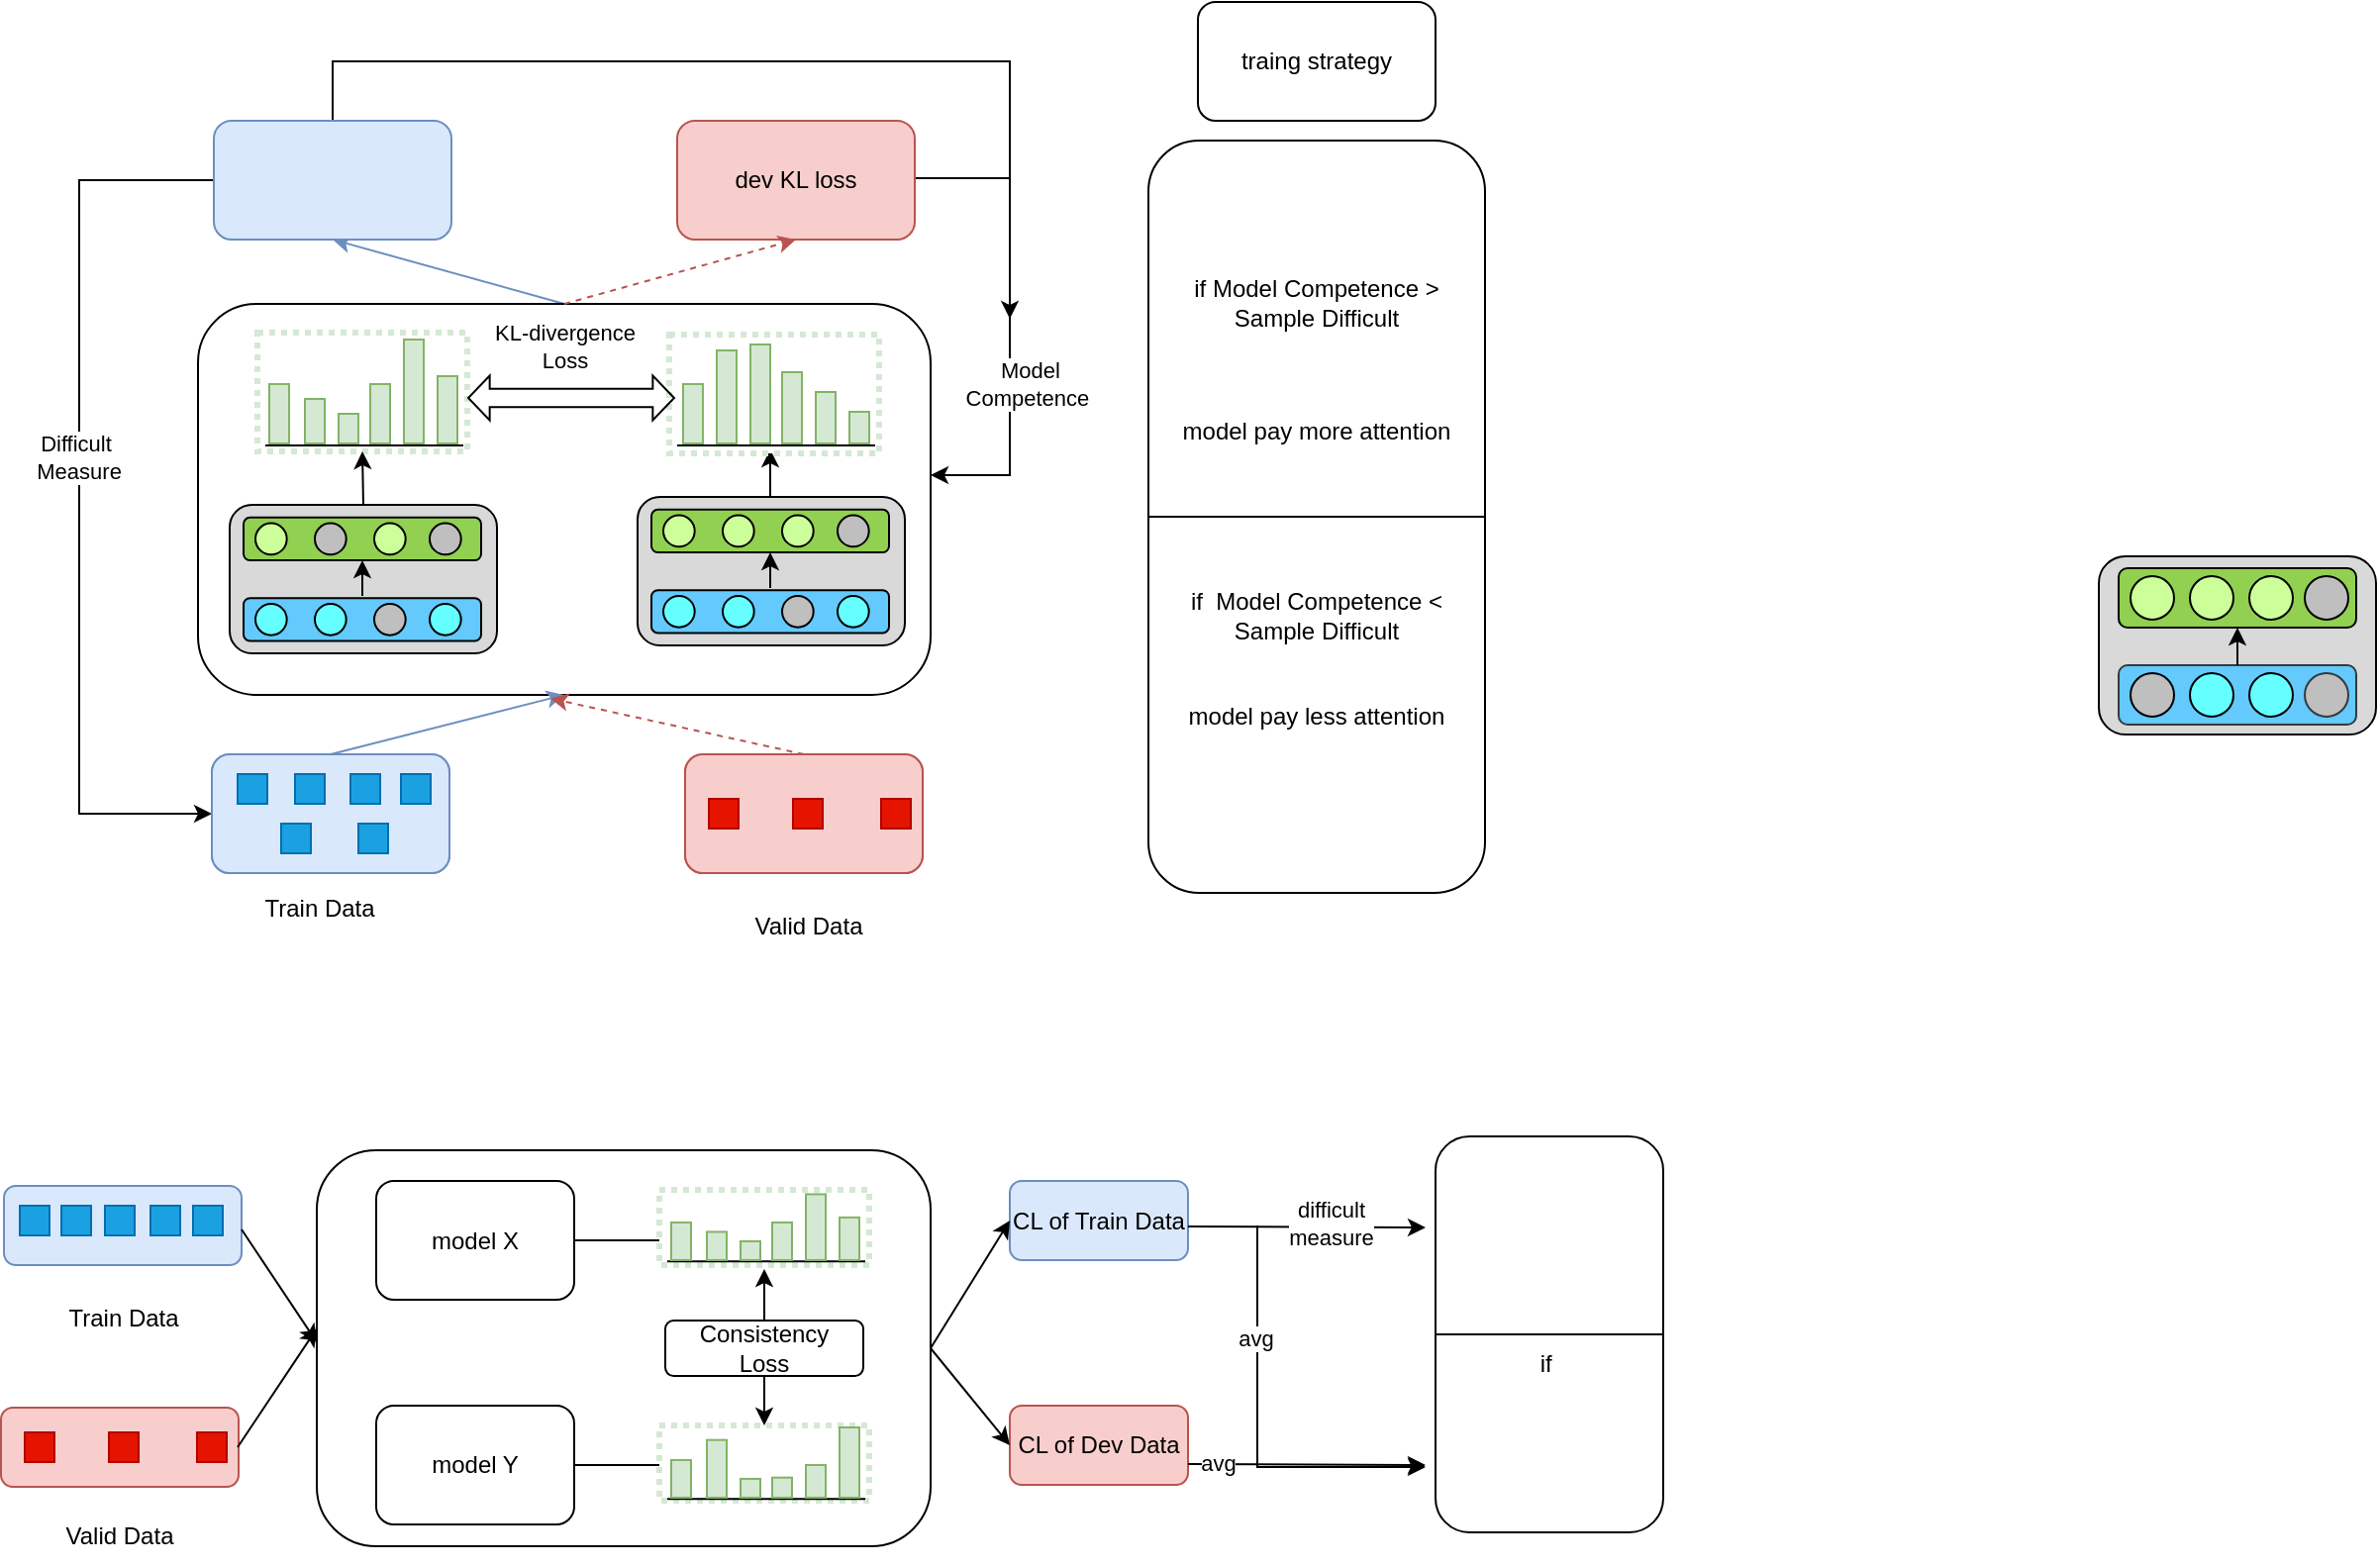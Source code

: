 <mxfile version="21.2.1" type="github">
  <diagram name="第 1 页" id="8L0c7GUbmjwBPtoNU49F">
    <mxGraphModel dx="1167" dy="669" grid="1" gridSize="10" guides="1" tooltips="1" connect="1" arrows="1" fold="1" page="1" pageScale="1" pageWidth="413" pageHeight="291" math="0" shadow="0">
      <root>
        <mxCell id="0" />
        <mxCell id="1" parent="0" />
        <mxCell id="fjzckVjsFBx4tYkLJNJ8-120" style="rounded=0;orthogonalLoop=1;jettySize=auto;html=1;exitX=0.5;exitY=0;exitDx=0;exitDy=0;entryX=0.5;entryY=1;entryDx=0;entryDy=0;fillColor=#dae8fc;strokeColor=#6c8ebf;" parent="1" source="fjzckVjsFBx4tYkLJNJ8-94" target="fjzckVjsFBx4tYkLJNJ8-28" edge="1">
          <mxGeometry relative="1" as="geometry" />
        </mxCell>
        <mxCell id="fjzckVjsFBx4tYkLJNJ8-94" value="" style="rounded=1;whiteSpace=wrap;html=1;fillColor=#ffffff;" parent="1" vertex="1">
          <mxGeometry x="180" y="252.5" width="370" height="197.5" as="geometry" />
        </mxCell>
        <mxCell id="fjzckVjsFBx4tYkLJNJ8-1" value="training dataset" style="rounded=1;whiteSpace=wrap;html=1;fillColor=#dae8fc;strokeColor=#6c8ebf;" parent="1" vertex="1">
          <mxGeometry x="187" y="480" width="120" height="60" as="geometry" />
        </mxCell>
        <mxCell id="fjzckVjsFBx4tYkLJNJ8-2" value="dev dataset" style="rounded=1;whiteSpace=wrap;html=1;fillColor=#f8cecc;strokeColor=#b85450;" parent="1" vertex="1">
          <mxGeometry x="426" y="480" width="120" height="60" as="geometry" />
        </mxCell>
        <mxCell id="fjzckVjsFBx4tYkLJNJ8-8" value="" style="endArrow=classic;html=1;rounded=0;exitX=0.5;exitY=0;exitDx=0;exitDy=0;entryX=0.5;entryY=1;entryDx=0;entryDy=0;fillColor=#dae8fc;strokeColor=#6c8ebf;" parent="1" source="fjzckVjsFBx4tYkLJNJ8-1" target="fjzckVjsFBx4tYkLJNJ8-94" edge="1">
          <mxGeometry width="50" height="50" relative="1" as="geometry">
            <mxPoint x="243" y="450" as="sourcePoint" />
            <mxPoint x="377" y="429" as="targetPoint" />
          </mxGeometry>
        </mxCell>
        <mxCell id="fjzckVjsFBx4tYkLJNJ8-9" value="" style="endArrow=classic;html=1;rounded=0;entryX=0.481;entryY=1.009;entryDx=0;entryDy=0;fillColor=#f8cecc;strokeColor=#b85450;exitX=0.5;exitY=0;exitDx=0;exitDy=0;entryPerimeter=0;dashed=1;" parent="1" source="fjzckVjsFBx4tYkLJNJ8-2" target="fjzckVjsFBx4tYkLJNJ8-94" edge="1">
          <mxGeometry width="50" height="50" relative="1" as="geometry">
            <mxPoint x="479" y="518" as="sourcePoint" />
            <mxPoint x="377" y="429" as="targetPoint" />
          </mxGeometry>
        </mxCell>
        <mxCell id="fjzckVjsFBx4tYkLJNJ8-118" style="edgeStyle=orthogonalEdgeStyle;rounded=0;orthogonalLoop=1;jettySize=auto;html=1;exitX=0.5;exitY=0;exitDx=0;exitDy=0;entryX=1;entryY=1;entryDx=0;entryDy=0;" parent="1" edge="1">
          <mxGeometry relative="1" as="geometry">
            <mxPoint x="469" y="373" as="sourcePoint" />
            <mxPoint x="469" y="326" as="targetPoint" />
          </mxGeometry>
        </mxCell>
        <mxCell id="fjzckVjsFBx4tYkLJNJ8-30" style="edgeStyle=orthogonalEdgeStyle;rounded=0;orthogonalLoop=1;jettySize=auto;html=1;exitX=0;exitY=0.5;exitDx=0;exitDy=0;entryX=0;entryY=0.5;entryDx=0;entryDy=0;" parent="1" source="fjzckVjsFBx4tYkLJNJ8-28" target="fjzckVjsFBx4tYkLJNJ8-1" edge="1">
          <mxGeometry relative="1" as="geometry">
            <mxPoint x="179" y="510" as="targetPoint" />
            <Array as="points">
              <mxPoint x="120" y="190" />
              <mxPoint x="120" y="510" />
            </Array>
          </mxGeometry>
        </mxCell>
        <mxCell id="fjzckVjsFBx4tYkLJNJ8-31" value="Difficult&lt;br&gt;&amp;nbsp;Measure" style="edgeLabel;html=1;align=center;verticalAlign=middle;resizable=0;points=[];" parent="fjzckVjsFBx4tYkLJNJ8-30" vertex="1" connectable="0">
          <mxGeometry x="-0.089" y="-2" relative="1" as="geometry">
            <mxPoint as="offset" />
          </mxGeometry>
        </mxCell>
        <mxCell id="fjzckVjsFBx4tYkLJNJ8-33" style="edgeStyle=orthogonalEdgeStyle;rounded=0;orthogonalLoop=1;jettySize=auto;html=1;exitX=0.5;exitY=0;exitDx=0;exitDy=0;" parent="1" source="fjzckVjsFBx4tYkLJNJ8-28" edge="1">
          <mxGeometry relative="1" as="geometry">
            <mxPoint x="590" y="260" as="targetPoint" />
            <Array as="points">
              <mxPoint x="248" y="130" />
              <mxPoint x="590" y="130" />
            </Array>
          </mxGeometry>
        </mxCell>
        <mxCell id="fjzckVjsFBx4tYkLJNJ8-28" value="&lt;span style=&quot;box-sizing: border-box; color: transparent; cursor: text; position: absolute; transform-origin: 0px 0px; text-align: start; background-color: rgb(255, 255, 255); left: 421.237px; top: 523.25px; font-size: 8.636px; font-family: sans-serif;&quot; dir=&quot;ltr&quot; role=&quot;presentation&quot;&gt;kli&lt;/span&gt;&lt;br style=&quot;box-sizing: border-box; color: transparent; cursor: text; position: absolute; transform-origin: 0px 0px; font-family: Lato, sans-serif; font-size: 16px; text-align: start; background-color: rgb(255, 255, 255);&quot; role=&quot;presentation&quot;&gt;&lt;span style=&quot;box-sizing: border-box; color: transparent; cursor: text; position: absolute; transform-origin: 0px 0px; text-align: start; background-color: rgb(255, 255, 255); left: 421.237px; top: 531.394px; font-size: 8.636px; font-family: sans-serif; transform: scaleX(1.42);&quot; dir=&quot;ltr&quot; role=&quot;presentation&quot;&gt;KL&lt;/span&gt;&lt;span style=&quot;box-sizing: border-box; color: transparent; cursor: text; position: absolute; transform-origin: 0px 0px; text-align: start; background-color: rgb(255, 255, 255); left: 436.899px; top: 531.394px; font-size: 8.636px; font-family: sans-serif;&quot; dir=&quot;ltr&quot; role=&quot;presentation&quot;&gt; &lt;/span&gt;" style="rounded=1;whiteSpace=wrap;html=1;fillColor=#dae8fc;strokeColor=#6c8ebf;" parent="1" vertex="1">
          <mxGeometry x="188" y="160" width="120" height="60" as="geometry" />
        </mxCell>
        <mxCell id="fjzckVjsFBx4tYkLJNJ8-32" style="edgeStyle=orthogonalEdgeStyle;rounded=0;orthogonalLoop=1;jettySize=auto;html=1;" parent="1" target="fjzckVjsFBx4tYkLJNJ8-94" edge="1">
          <mxGeometry relative="1" as="geometry">
            <mxPoint x="597" y="338" as="targetPoint" />
            <mxPoint x="540" y="189" as="sourcePoint" />
            <Array as="points">
              <mxPoint x="590" y="189" />
              <mxPoint x="590" y="339" />
            </Array>
          </mxGeometry>
        </mxCell>
        <mxCell id="fjzckVjsFBx4tYkLJNJ8-35" value="Model &lt;br&gt;Competence&amp;nbsp;" style="edgeLabel;html=1;align=center;verticalAlign=middle;resizable=0;points=[];" parent="fjzckVjsFBx4tYkLJNJ8-32" vertex="1" connectable="0">
          <mxGeometry x="0.709" relative="1" as="geometry">
            <mxPoint x="15" y="-46" as="offset" />
          </mxGeometry>
        </mxCell>
        <mxCell id="fjzckVjsFBx4tYkLJNJ8-29" value="dev KL loss" style="rounded=1;whiteSpace=wrap;html=1;fillColor=#f8cecc;strokeColor=#b85450;" parent="1" vertex="1">
          <mxGeometry x="422" y="160" width="120" height="60" as="geometry" />
        </mxCell>
        <mxCell id="fjzckVjsFBx4tYkLJNJ8-39" value="&lt;br&gt;if&amp;nbsp;Model Competence &amp;gt; &lt;br&gt;Sample Difficult&lt;br&gt;&lt;br&gt;&lt;br&gt;&lt;br&gt;model pay more attention&lt;br&gt;&lt;br&gt;&lt;br&gt;&lt;br&gt;&lt;br&gt;&lt;br&gt;if&amp;nbsp; Model Competence &amp;lt; Sample Difficult&lt;br&gt;&amp;nbsp;&lt;br&gt;&lt;br&gt;model pay less attention&lt;br style=&quot;border-color: var(--border-color);&quot;&gt;&lt;br&gt;&amp;nbsp;" style="rounded=1;whiteSpace=wrap;html=1;" parent="1" vertex="1">
          <mxGeometry x="660" y="170" width="170" height="380" as="geometry" />
        </mxCell>
        <mxCell id="fjzckVjsFBx4tYkLJNJ8-85" value="" style="group" parent="1" vertex="1" connectable="0">
          <mxGeometry x="418" y="267" width="106" height="60" as="geometry" />
        </mxCell>
        <mxCell id="fjzckVjsFBx4tYkLJNJ8-86" value="" style="rounded=0;whiteSpace=wrap;html=1;dashed=1;dashPattern=1 1;strokeColor=#d5e8d4;strokeWidth=3;" parent="fjzckVjsFBx4tYkLJNJ8-85" vertex="1">
          <mxGeometry y="1" width="106" height="60" as="geometry" />
        </mxCell>
        <mxCell id="fjzckVjsFBx4tYkLJNJ8-87" value="" style="endArrow=none;html=1;rounded=0;" parent="fjzckVjsFBx4tYkLJNJ8-85" edge="1">
          <mxGeometry width="50" height="50" relative="1" as="geometry">
            <mxPoint x="4" y="57" as="sourcePoint" />
            <mxPoint x="104" y="57" as="targetPoint" />
          </mxGeometry>
        </mxCell>
        <mxCell id="fjzckVjsFBx4tYkLJNJ8-88" value="" style="rounded=0;whiteSpace=wrap;html=1;fillColor=#d5e8d4;strokeColor=#82b366;" parent="fjzckVjsFBx4tYkLJNJ8-85" vertex="1">
          <mxGeometry x="7" y="26" width="10" height="30" as="geometry" />
        </mxCell>
        <mxCell id="fjzckVjsFBx4tYkLJNJ8-89" value="" style="rounded=0;whiteSpace=wrap;html=1;fillColor=#d5e8d4;strokeColor=#82b366;" parent="fjzckVjsFBx4tYkLJNJ8-85" vertex="1">
          <mxGeometry x="24" y="9" width="10" height="47" as="geometry" />
        </mxCell>
        <mxCell id="fjzckVjsFBx4tYkLJNJ8-90" value="" style="rounded=0;whiteSpace=wrap;html=1;fillColor=#d5e8d4;strokeColor=#82b366;" parent="fjzckVjsFBx4tYkLJNJ8-85" vertex="1">
          <mxGeometry x="41" y="6" width="10" height="50" as="geometry" />
        </mxCell>
        <mxCell id="fjzckVjsFBx4tYkLJNJ8-91" value="" style="rounded=0;whiteSpace=wrap;html=1;fillColor=#d5e8d4;strokeColor=#82b366;" parent="fjzckVjsFBx4tYkLJNJ8-85" vertex="1">
          <mxGeometry x="57" y="20" width="10" height="36" as="geometry" />
        </mxCell>
        <mxCell id="fjzckVjsFBx4tYkLJNJ8-92" value="" style="rounded=0;whiteSpace=wrap;html=1;fillColor=#d5e8d4;strokeColor=#82b366;" parent="fjzckVjsFBx4tYkLJNJ8-85" vertex="1">
          <mxGeometry x="74" y="30" width="10" height="26" as="geometry" />
        </mxCell>
        <mxCell id="fjzckVjsFBx4tYkLJNJ8-93" value="" style="rounded=0;whiteSpace=wrap;html=1;fillColor=#d5e8d4;strokeColor=#82b366;" parent="fjzckVjsFBx4tYkLJNJ8-85" vertex="1">
          <mxGeometry x="91" y="40" width="10" height="16" as="geometry" />
        </mxCell>
        <mxCell id="fjzckVjsFBx4tYkLJNJ8-96" value="" style="group" parent="1" vertex="1" connectable="0">
          <mxGeometry x="210" y="267" width="106" height="60" as="geometry" />
        </mxCell>
        <mxCell id="fjzckVjsFBx4tYkLJNJ8-97" value="" style="rounded=0;whiteSpace=wrap;html=1;dashed=1;dashPattern=1 1;strokeColor=#d5e8d4;strokeWidth=3;" parent="fjzckVjsFBx4tYkLJNJ8-96" vertex="1">
          <mxGeometry width="106" height="60" as="geometry" />
        </mxCell>
        <mxCell id="fjzckVjsFBx4tYkLJNJ8-98" value="" style="endArrow=none;html=1;rounded=0;" parent="fjzckVjsFBx4tYkLJNJ8-96" edge="1">
          <mxGeometry width="50" height="50" relative="1" as="geometry">
            <mxPoint x="4" y="57" as="sourcePoint" />
            <mxPoint x="104" y="57" as="targetPoint" />
          </mxGeometry>
        </mxCell>
        <mxCell id="fjzckVjsFBx4tYkLJNJ8-99" value="" style="rounded=0;whiteSpace=wrap;html=1;fillColor=#d5e8d4;strokeColor=#82b366;" parent="fjzckVjsFBx4tYkLJNJ8-96" vertex="1">
          <mxGeometry x="6" y="26" width="10" height="30" as="geometry" />
        </mxCell>
        <mxCell id="fjzckVjsFBx4tYkLJNJ8-100" value="" style="rounded=0;whiteSpace=wrap;html=1;fillColor=#d5e8d4;strokeColor=#82b366;" parent="fjzckVjsFBx4tYkLJNJ8-96" vertex="1">
          <mxGeometry x="24" y="33.5" width="10" height="22.5" as="geometry" />
        </mxCell>
        <mxCell id="fjzckVjsFBx4tYkLJNJ8-101" value="" style="rounded=0;whiteSpace=wrap;html=1;fillColor=#d5e8d4;strokeColor=#82b366;" parent="fjzckVjsFBx4tYkLJNJ8-96" vertex="1">
          <mxGeometry x="41" y="41" width="10" height="15" as="geometry" />
        </mxCell>
        <mxCell id="fjzckVjsFBx4tYkLJNJ8-102" value="" style="rounded=0;whiteSpace=wrap;html=1;fillColor=#d5e8d4;strokeColor=#82b366;" parent="fjzckVjsFBx4tYkLJNJ8-96" vertex="1">
          <mxGeometry x="57" y="26" width="10" height="30" as="geometry" />
        </mxCell>
        <mxCell id="fjzckVjsFBx4tYkLJNJ8-103" value="" style="rounded=0;whiteSpace=wrap;html=1;fillColor=#d5e8d4;strokeColor=#82b366;" parent="fjzckVjsFBx4tYkLJNJ8-96" vertex="1">
          <mxGeometry x="74" y="3.5" width="10" height="52.5" as="geometry" />
        </mxCell>
        <mxCell id="fjzckVjsFBx4tYkLJNJ8-104" value="" style="rounded=0;whiteSpace=wrap;html=1;fillColor=#d5e8d4;strokeColor=#82b366;" parent="fjzckVjsFBx4tYkLJNJ8-96" vertex="1">
          <mxGeometry x="91" y="22" width="10" height="34" as="geometry" />
        </mxCell>
        <mxCell id="fjzckVjsFBx4tYkLJNJ8-121" value="" style="endArrow=classic;html=1;rounded=0;entryX=0.5;entryY=1;entryDx=0;entryDy=0;exitX=0.5;exitY=0;exitDx=0;exitDy=0;fillColor=#f8cecc;strokeColor=#b85450;dashed=1;" parent="1" source="fjzckVjsFBx4tYkLJNJ8-94" target="fjzckVjsFBx4tYkLJNJ8-29" edge="1">
          <mxGeometry width="50" height="50" relative="1" as="geometry">
            <mxPoint x="347" y="260" as="sourcePoint" />
            <mxPoint x="397" y="210" as="targetPoint" />
          </mxGeometry>
        </mxCell>
        <mxCell id="dnsEd5fo8rIzmYsPzQtg-25" value="" style="group;fillColor=#ffffff;" parent="1" vertex="1" connectable="0">
          <mxGeometry x="1140" y="380" width="140" height="90" as="geometry" />
        </mxCell>
        <mxCell id="dnsEd5fo8rIzmYsPzQtg-26" value="" style="rounded=1;whiteSpace=wrap;html=1;fillColor=#d9d9d9;" parent="dnsEd5fo8rIzmYsPzQtg-25" vertex="1">
          <mxGeometry width="140" height="90" as="geometry" />
        </mxCell>
        <mxCell id="dnsEd5fo8rIzmYsPzQtg-27" value="" style="group" parent="dnsEd5fo8rIzmYsPzQtg-25" vertex="1" connectable="0">
          <mxGeometry x="10" y="6" width="120" height="30" as="geometry" />
        </mxCell>
        <mxCell id="dnsEd5fo8rIzmYsPzQtg-28" value="" style="rounded=1;whiteSpace=wrap;html=1;fillColor=#92d051;" parent="dnsEd5fo8rIzmYsPzQtg-27" vertex="1">
          <mxGeometry width="120" height="30" as="geometry" />
        </mxCell>
        <mxCell id="dnsEd5fo8rIzmYsPzQtg-29" value="" style="ellipse;whiteSpace=wrap;html=1;aspect=fixed;fillColor=#ccff99;" parent="dnsEd5fo8rIzmYsPzQtg-27" vertex="1">
          <mxGeometry x="6" y="4" width="22" height="22" as="geometry" />
        </mxCell>
        <mxCell id="dnsEd5fo8rIzmYsPzQtg-30" value="" style="ellipse;whiteSpace=wrap;html=1;aspect=fixed;fillColor=#ccff99;" parent="dnsEd5fo8rIzmYsPzQtg-27" vertex="1">
          <mxGeometry x="36" y="4" width="22" height="22" as="geometry" />
        </mxCell>
        <mxCell id="dnsEd5fo8rIzmYsPzQtg-31" value="" style="ellipse;whiteSpace=wrap;html=1;aspect=fixed;fillColor=#ccff99;" parent="dnsEd5fo8rIzmYsPzQtg-27" vertex="1">
          <mxGeometry x="66" y="4" width="22" height="22" as="geometry" />
        </mxCell>
        <mxCell id="dnsEd5fo8rIzmYsPzQtg-32" value="" style="ellipse;whiteSpace=wrap;html=1;aspect=fixed;fillColor=#bfbfbf;" parent="dnsEd5fo8rIzmYsPzQtg-27" vertex="1">
          <mxGeometry x="94" y="4" width="22" height="22" as="geometry" />
        </mxCell>
        <mxCell id="dnsEd5fo8rIzmYsPzQtg-33" value="" style="group" parent="dnsEd5fo8rIzmYsPzQtg-25" vertex="1" connectable="0">
          <mxGeometry x="10" y="55" width="120" height="30" as="geometry" />
        </mxCell>
        <mxCell id="dnsEd5fo8rIzmYsPzQtg-34" value="" style="rounded=1;whiteSpace=wrap;html=1;fillColor=#64c9fc;strokeColor=#36393d;" parent="dnsEd5fo8rIzmYsPzQtg-33" vertex="1">
          <mxGeometry width="120" height="30" as="geometry" />
        </mxCell>
        <mxCell id="dnsEd5fo8rIzmYsPzQtg-35" value="" style="ellipse;whiteSpace=wrap;html=1;aspect=fixed;fillColor=#bfbfbf;" parent="dnsEd5fo8rIzmYsPzQtg-33" vertex="1">
          <mxGeometry x="6" y="4" width="22" height="22" as="geometry" />
        </mxCell>
        <mxCell id="dnsEd5fo8rIzmYsPzQtg-36" value="" style="ellipse;whiteSpace=wrap;html=1;aspect=fixed;fillColor=#66ffff;" parent="dnsEd5fo8rIzmYsPzQtg-33" vertex="1">
          <mxGeometry x="36" y="4" width="22" height="22" as="geometry" />
        </mxCell>
        <mxCell id="dnsEd5fo8rIzmYsPzQtg-37" value="" style="ellipse;whiteSpace=wrap;html=1;aspect=fixed;fillColor=#66ffff;" parent="dnsEd5fo8rIzmYsPzQtg-33" vertex="1">
          <mxGeometry x="66" y="4" width="22" height="22" as="geometry" />
        </mxCell>
        <mxCell id="dnsEd5fo8rIzmYsPzQtg-38" value="" style="ellipse;whiteSpace=wrap;html=1;aspect=fixed;fillColor=#bfbfbf;strokeColor=#36393d;" parent="dnsEd5fo8rIzmYsPzQtg-33" vertex="1">
          <mxGeometry x="94" y="4" width="22" height="22" as="geometry" />
        </mxCell>
        <mxCell id="dnsEd5fo8rIzmYsPzQtg-39" value="" style="endArrow=classic;html=1;rounded=0;exitX=0.5;exitY=0;exitDx=0;exitDy=0;entryX=0.5;entryY=1;entryDx=0;entryDy=0;" parent="dnsEd5fo8rIzmYsPzQtg-25" source="dnsEd5fo8rIzmYsPzQtg-34" target="dnsEd5fo8rIzmYsPzQtg-28" edge="1">
          <mxGeometry width="50" height="50" relative="1" as="geometry">
            <mxPoint x="190" y="-40" as="sourcePoint" />
            <mxPoint x="240" y="-90" as="targetPoint" />
          </mxGeometry>
        </mxCell>
        <mxCell id="dnsEd5fo8rIzmYsPzQtg-82" value="" style="group" parent="1" vertex="1" connectable="0">
          <mxGeometry x="399" y="350" width="140" height="82" as="geometry" />
        </mxCell>
        <mxCell id="dnsEd5fo8rIzmYsPzQtg-44" value="" style="group;fillColor=#ffffff;container=0;" parent="dnsEd5fo8rIzmYsPzQtg-82" vertex="1" connectable="0">
          <mxGeometry y="1" width="140" height="81" as="geometry" />
        </mxCell>
        <mxCell id="dnsEd5fo8rIzmYsPzQtg-45" value="" style="rounded=1;whiteSpace=wrap;html=1;fillColor=#d9d9d9;" parent="dnsEd5fo8rIzmYsPzQtg-82" vertex="1">
          <mxGeometry x="3" width="135" height="75" as="geometry" />
        </mxCell>
        <mxCell id="dnsEd5fo8rIzmYsPzQtg-46" value="" style="group" parent="dnsEd5fo8rIzmYsPzQtg-82" vertex="1" connectable="0">
          <mxGeometry x="10" y="6.4" width="120" height="21.6" as="geometry" />
        </mxCell>
        <mxCell id="dnsEd5fo8rIzmYsPzQtg-47" value="" style="rounded=1;whiteSpace=wrap;html=1;fillColor=#92d051;" parent="dnsEd5fo8rIzmYsPzQtg-46" vertex="1">
          <mxGeometry width="120" height="21.6" as="geometry" />
        </mxCell>
        <mxCell id="dnsEd5fo8rIzmYsPzQtg-48" value="" style="ellipse;whiteSpace=wrap;html=1;aspect=fixed;fillColor=#ccff99;" parent="dnsEd5fo8rIzmYsPzQtg-46" vertex="1">
          <mxGeometry x="6" y="2.88" width="15.84" height="15.84" as="geometry" />
        </mxCell>
        <mxCell id="dnsEd5fo8rIzmYsPzQtg-49" value="" style="ellipse;whiteSpace=wrap;html=1;aspect=fixed;fillColor=#ccff99;" parent="dnsEd5fo8rIzmYsPzQtg-46" vertex="1">
          <mxGeometry x="36" y="2.88" width="15.84" height="15.84" as="geometry" />
        </mxCell>
        <mxCell id="dnsEd5fo8rIzmYsPzQtg-50" value="" style="ellipse;whiteSpace=wrap;html=1;aspect=fixed;fillColor=#ccff99;" parent="dnsEd5fo8rIzmYsPzQtg-46" vertex="1">
          <mxGeometry x="66" y="2.88" width="15.84" height="15.84" as="geometry" />
        </mxCell>
        <mxCell id="dnsEd5fo8rIzmYsPzQtg-51" value="" style="ellipse;whiteSpace=wrap;html=1;aspect=fixed;fillColor=#bfbfbf;" parent="dnsEd5fo8rIzmYsPzQtg-46" vertex="1">
          <mxGeometry x="94" y="2.88" width="15.84" height="15.84" as="geometry" />
        </mxCell>
        <mxCell id="dnsEd5fo8rIzmYsPzQtg-58" value="" style="endArrow=classic;html=1;rounded=0;entryX=0.5;entryY=1;entryDx=0;entryDy=0;" parent="dnsEd5fo8rIzmYsPzQtg-82" target="dnsEd5fo8rIzmYsPzQtg-47" edge="1">
          <mxGeometry width="50" height="50" relative="1" as="geometry">
            <mxPoint x="70" y="46" as="sourcePoint" />
            <mxPoint x="240" y="-80" as="targetPoint" />
          </mxGeometry>
        </mxCell>
        <mxCell id="dnsEd5fo8rIzmYsPzQtg-76" value="" style="group" parent="dnsEd5fo8rIzmYsPzQtg-82" vertex="1" connectable="0">
          <mxGeometry x="10" y="48" width="120" height="21.6" as="geometry" />
        </mxCell>
        <mxCell id="dnsEd5fo8rIzmYsPzQtg-77" value="" style="rounded=1;whiteSpace=wrap;html=1;fillColor=#64c9fc;" parent="dnsEd5fo8rIzmYsPzQtg-76" vertex="1">
          <mxGeometry y="-0.9" width="120" height="21.6" as="geometry" />
        </mxCell>
        <mxCell id="dnsEd5fo8rIzmYsPzQtg-78" value="" style="ellipse;whiteSpace=wrap;html=1;aspect=fixed;fillColor=#66ffff;" parent="dnsEd5fo8rIzmYsPzQtg-76" vertex="1">
          <mxGeometry x="6" y="1.98" width="15.84" height="15.84" as="geometry" />
        </mxCell>
        <mxCell id="dnsEd5fo8rIzmYsPzQtg-79" value="" style="ellipse;whiteSpace=wrap;html=1;aspect=fixed;fillColor=#66ffff;" parent="dnsEd5fo8rIzmYsPzQtg-76" vertex="1">
          <mxGeometry x="36" y="1.98" width="15.84" height="15.84" as="geometry" />
        </mxCell>
        <mxCell id="dnsEd5fo8rIzmYsPzQtg-80" value="" style="ellipse;whiteSpace=wrap;html=1;aspect=fixed;fillColor=#bfbfbf;" parent="dnsEd5fo8rIzmYsPzQtg-76" vertex="1">
          <mxGeometry x="66" y="1.98" width="15.84" height="15.84" as="geometry" />
        </mxCell>
        <mxCell id="dnsEd5fo8rIzmYsPzQtg-81" value="" style="ellipse;whiteSpace=wrap;html=1;aspect=fixed;fillColor=#66ffff;" parent="dnsEd5fo8rIzmYsPzQtg-76" vertex="1">
          <mxGeometry x="94" y="1.98" width="15.84" height="15.84" as="geometry" />
        </mxCell>
        <mxCell id="dnsEd5fo8rIzmYsPzQtg-85" value="" style="group" parent="1" vertex="1" connectable="0">
          <mxGeometry x="193" y="354" width="140" height="82" as="geometry" />
        </mxCell>
        <mxCell id="dnsEd5fo8rIzmYsPzQtg-86" value="" style="group;fillColor=#ffffff;container=0;" parent="dnsEd5fo8rIzmYsPzQtg-85" vertex="1" connectable="0">
          <mxGeometry y="1" width="140" height="81" as="geometry" />
        </mxCell>
        <mxCell id="dnsEd5fo8rIzmYsPzQtg-87" value="" style="rounded=1;whiteSpace=wrap;html=1;fillColor=#d9d9d9;" parent="dnsEd5fo8rIzmYsPzQtg-85" vertex="1">
          <mxGeometry x="3" width="135" height="75" as="geometry" />
        </mxCell>
        <mxCell id="dnsEd5fo8rIzmYsPzQtg-88" value="" style="group" parent="dnsEd5fo8rIzmYsPzQtg-85" vertex="1" connectable="0">
          <mxGeometry x="10" y="6.4" width="120" height="21.6" as="geometry" />
        </mxCell>
        <mxCell id="dnsEd5fo8rIzmYsPzQtg-89" value="" style="rounded=1;whiteSpace=wrap;html=1;fillColor=#92d051;" parent="dnsEd5fo8rIzmYsPzQtg-88" vertex="1">
          <mxGeometry width="120" height="21.6" as="geometry" />
        </mxCell>
        <mxCell id="dnsEd5fo8rIzmYsPzQtg-90" value="" style="ellipse;whiteSpace=wrap;html=1;aspect=fixed;fillColor=#ccff99;" parent="dnsEd5fo8rIzmYsPzQtg-88" vertex="1">
          <mxGeometry x="6" y="2.88" width="15.84" height="15.84" as="geometry" />
        </mxCell>
        <mxCell id="dnsEd5fo8rIzmYsPzQtg-91" value="" style="ellipse;whiteSpace=wrap;html=1;aspect=fixed;fillColor=#bfbfbf;" parent="dnsEd5fo8rIzmYsPzQtg-88" vertex="1">
          <mxGeometry x="36" y="2.88" width="15.84" height="15.84" as="geometry" />
        </mxCell>
        <mxCell id="dnsEd5fo8rIzmYsPzQtg-92" value="" style="ellipse;whiteSpace=wrap;html=1;aspect=fixed;fillColor=#ccff99;" parent="dnsEd5fo8rIzmYsPzQtg-88" vertex="1">
          <mxGeometry x="66" y="2.88" width="15.84" height="15.84" as="geometry" />
        </mxCell>
        <mxCell id="dnsEd5fo8rIzmYsPzQtg-93" value="" style="ellipse;whiteSpace=wrap;html=1;aspect=fixed;fillColor=#bfbfbf;" parent="dnsEd5fo8rIzmYsPzQtg-88" vertex="1">
          <mxGeometry x="94" y="2.88" width="15.84" height="15.84" as="geometry" />
        </mxCell>
        <mxCell id="dnsEd5fo8rIzmYsPzQtg-94" value="" style="endArrow=classic;html=1;rounded=0;entryX=0.5;entryY=1;entryDx=0;entryDy=0;" parent="dnsEd5fo8rIzmYsPzQtg-85" target="dnsEd5fo8rIzmYsPzQtg-89" edge="1">
          <mxGeometry width="50" height="50" relative="1" as="geometry">
            <mxPoint x="70" y="46" as="sourcePoint" />
            <mxPoint x="240" y="-80" as="targetPoint" />
          </mxGeometry>
        </mxCell>
        <mxCell id="dnsEd5fo8rIzmYsPzQtg-95" value="" style="group" parent="dnsEd5fo8rIzmYsPzQtg-85" vertex="1" connectable="0">
          <mxGeometry x="10" y="48" width="120" height="21.6" as="geometry" />
        </mxCell>
        <mxCell id="dnsEd5fo8rIzmYsPzQtg-96" value="" style="rounded=1;whiteSpace=wrap;html=1;fillColor=#64c9fc;" parent="dnsEd5fo8rIzmYsPzQtg-95" vertex="1">
          <mxGeometry y="-0.9" width="120" height="21.6" as="geometry" />
        </mxCell>
        <mxCell id="dnsEd5fo8rIzmYsPzQtg-97" value="" style="ellipse;whiteSpace=wrap;html=1;aspect=fixed;fillColor=#66ffff;" parent="dnsEd5fo8rIzmYsPzQtg-95" vertex="1">
          <mxGeometry x="6" y="1.98" width="15.84" height="15.84" as="geometry" />
        </mxCell>
        <mxCell id="dnsEd5fo8rIzmYsPzQtg-98" value="" style="ellipse;whiteSpace=wrap;html=1;aspect=fixed;fillColor=#66ffff;" parent="dnsEd5fo8rIzmYsPzQtg-95" vertex="1">
          <mxGeometry x="36" y="1.98" width="15.84" height="15.84" as="geometry" />
        </mxCell>
        <mxCell id="dnsEd5fo8rIzmYsPzQtg-99" value="" style="ellipse;whiteSpace=wrap;html=1;aspect=fixed;fillColor=#bfbfbf;" parent="dnsEd5fo8rIzmYsPzQtg-95" vertex="1">
          <mxGeometry x="66" y="1.98" width="15.84" height="15.84" as="geometry" />
        </mxCell>
        <mxCell id="dnsEd5fo8rIzmYsPzQtg-100" value="" style="ellipse;whiteSpace=wrap;html=1;aspect=fixed;fillColor=#66ffff;" parent="dnsEd5fo8rIzmYsPzQtg-95" vertex="1">
          <mxGeometry x="94" y="1.98" width="15.84" height="15.84" as="geometry" />
        </mxCell>
        <mxCell id="dnsEd5fo8rIzmYsPzQtg-113" value="" style="shape=flexArrow;endArrow=classic;startArrow=classic;html=1;rounded=0;width=9.167;startSize=3.275;endSize=3.275;startWidth=12.361;endWidth=12.361;" parent="dnsEd5fo8rIzmYsPzQtg-85" edge="1">
          <mxGeometry width="100" height="100" relative="1" as="geometry">
            <mxPoint x="123" y="-54" as="sourcePoint" />
            <mxPoint x="228" y="-54" as="targetPoint" />
          </mxGeometry>
        </mxCell>
        <mxCell id="dnsEd5fo8rIzmYsPzQtg-117" value="KL-divergence&lt;br&gt;Loss" style="edgeLabel;html=1;align=center;verticalAlign=middle;resizable=0;points=[];" parent="dnsEd5fo8rIzmYsPzQtg-113" vertex="1" connectable="0">
          <mxGeometry x="-0.196" y="2" relative="1" as="geometry">
            <mxPoint x="7" y="-24" as="offset" />
          </mxGeometry>
        </mxCell>
        <mxCell id="dnsEd5fo8rIzmYsPzQtg-112" style="edgeStyle=orthogonalEdgeStyle;rounded=0;orthogonalLoop=1;jettySize=auto;html=1;exitX=0.5;exitY=0;exitDx=0;exitDy=0;entryX=0.5;entryY=1;entryDx=0;entryDy=0;" parent="1" source="dnsEd5fo8rIzmYsPzQtg-87" target="fjzckVjsFBx4tYkLJNJ8-97" edge="1">
          <mxGeometry relative="1" as="geometry" />
        </mxCell>
        <mxCell id="dnsEd5fo8rIzmYsPzQtg-119" value="" style="endArrow=none;html=1;rounded=0;exitX=0;exitY=0.5;exitDx=0;exitDy=0;entryX=1;entryY=0.5;entryDx=0;entryDy=0;" parent="1" source="fjzckVjsFBx4tYkLJNJ8-39" target="fjzckVjsFBx4tYkLJNJ8-39" edge="1">
          <mxGeometry width="50" height="50" relative="1" as="geometry">
            <mxPoint x="790" y="350" as="sourcePoint" />
            <mxPoint x="840" y="300" as="targetPoint" />
          </mxGeometry>
        </mxCell>
        <mxCell id="dnsEd5fo8rIzmYsPzQtg-120" value="traing strategy&lt;br&gt;" style="rounded=1;whiteSpace=wrap;html=1;" parent="1" vertex="1">
          <mxGeometry x="685" y="100" width="120" height="60" as="geometry" />
        </mxCell>
        <mxCell id="9AH6RF_yyxiIta5hFtMV-15" value="" style="group" parent="1" vertex="1" connectable="0">
          <mxGeometry x="187" y="480" width="120" height="60" as="geometry" />
        </mxCell>
        <mxCell id="9AH6RF_yyxiIta5hFtMV-1" value="" style="rounded=1;whiteSpace=wrap;html=1;fillColor=#dae8fc;strokeColor=#6c8ebf;" parent="9AH6RF_yyxiIta5hFtMV-15" vertex="1">
          <mxGeometry width="120" height="60" as="geometry" />
        </mxCell>
        <mxCell id="9AH6RF_yyxiIta5hFtMV-4" value="" style="whiteSpace=wrap;html=1;aspect=fixed;fillColor=#1ba1e2;fontColor=#ffffff;strokeColor=#006EAF;" parent="9AH6RF_yyxiIta5hFtMV-15" vertex="1">
          <mxGeometry x="13" y="10" width="15" height="15" as="geometry" />
        </mxCell>
        <mxCell id="9AH6RF_yyxiIta5hFtMV-7" value="" style="whiteSpace=wrap;html=1;aspect=fixed;fillColor=#1ba1e2;fontColor=#ffffff;strokeColor=#006EAF;" parent="9AH6RF_yyxiIta5hFtMV-15" vertex="1">
          <mxGeometry x="35" y="35" width="15" height="15" as="geometry" />
        </mxCell>
        <mxCell id="9AH6RF_yyxiIta5hFtMV-8" value="" style="whiteSpace=wrap;html=1;aspect=fixed;fillColor=#1ba1e2;fontColor=#ffffff;strokeColor=#006EAF;" parent="9AH6RF_yyxiIta5hFtMV-15" vertex="1">
          <mxGeometry x="74" y="35" width="15" height="15" as="geometry" />
        </mxCell>
        <mxCell id="9AH6RF_yyxiIta5hFtMV-9" value="" style="whiteSpace=wrap;html=1;aspect=fixed;fillColor=#1ba1e2;fontColor=#ffffff;strokeColor=#006EAF;" parent="9AH6RF_yyxiIta5hFtMV-15" vertex="1">
          <mxGeometry x="42" y="10" width="15" height="15" as="geometry" />
        </mxCell>
        <mxCell id="9AH6RF_yyxiIta5hFtMV-10" value="" style="whiteSpace=wrap;html=1;aspect=fixed;fillColor=#1ba1e2;fontColor=#ffffff;strokeColor=#006EAF;" parent="9AH6RF_yyxiIta5hFtMV-15" vertex="1">
          <mxGeometry x="70" y="10" width="15" height="15" as="geometry" />
        </mxCell>
        <mxCell id="9AH6RF_yyxiIta5hFtMV-11" value="" style="whiteSpace=wrap;html=1;aspect=fixed;fillColor=#1ba1e2;fontColor=#ffffff;strokeColor=#006EAF;" parent="9AH6RF_yyxiIta5hFtMV-15" vertex="1">
          <mxGeometry x="95.5" y="10" width="15" height="15" as="geometry" />
        </mxCell>
        <mxCell id="9AH6RF_yyxiIta5hFtMV-16" value="Train Data" style="text;html=1;align=center;verticalAlign=middle;resizable=0;points=[];autosize=1;strokeColor=none;fillColor=none;" parent="1" vertex="1">
          <mxGeometry x="201" y="543" width="80" height="30" as="geometry" />
        </mxCell>
        <mxCell id="9AH6RF_yyxiIta5hFtMV-26" value="" style="group" parent="1" vertex="1" connectable="0">
          <mxGeometry x="426" y="480" width="120" height="102" as="geometry" />
        </mxCell>
        <mxCell id="9AH6RF_yyxiIta5hFtMV-18" value="" style="rounded=1;whiteSpace=wrap;html=1;fillColor=#f8cecc;strokeColor=#b85450;" parent="9AH6RF_yyxiIta5hFtMV-26" vertex="1">
          <mxGeometry width="120" height="60" as="geometry" />
        </mxCell>
        <mxCell id="9AH6RF_yyxiIta5hFtMV-19" value="" style="whiteSpace=wrap;html=1;aspect=fixed;fillColor=#e51400;fontColor=#ffffff;strokeColor=#B20000;" parent="9AH6RF_yyxiIta5hFtMV-26" vertex="1">
          <mxGeometry x="12" y="22.5" width="15" height="15" as="geometry" />
        </mxCell>
        <mxCell id="9AH6RF_yyxiIta5hFtMV-21" value="" style="whiteSpace=wrap;html=1;aspect=fixed;fillColor=#e51400;fontColor=#ffffff;strokeColor=#B20000;" parent="9AH6RF_yyxiIta5hFtMV-26" vertex="1">
          <mxGeometry x="54.5" y="22.5" width="15" height="15" as="geometry" />
        </mxCell>
        <mxCell id="9AH6RF_yyxiIta5hFtMV-22" value="" style="whiteSpace=wrap;html=1;aspect=fixed;fillColor=#e51400;fontColor=#ffffff;strokeColor=#B20000;" parent="9AH6RF_yyxiIta5hFtMV-26" vertex="1">
          <mxGeometry x="99" y="22.5" width="15" height="15" as="geometry" />
        </mxCell>
        <mxCell id="9AH6RF_yyxiIta5hFtMV-17" value="Valid Data" style="text;html=1;align=center;verticalAlign=middle;resizable=0;points=[];autosize=1;strokeColor=none;fillColor=none;" parent="9AH6RF_yyxiIta5hFtMV-26" vertex="1">
          <mxGeometry x="22" y="72" width="80" height="30" as="geometry" />
        </mxCell>
        <mxCell id="ypjMyZkMPfmZ5T_uapgL-2" value="" style="group" vertex="1" connectable="0" parent="1">
          <mxGeometry x="82" y="698" width="120" height="82" as="geometry" />
        </mxCell>
        <mxCell id="ypjMyZkMPfmZ5T_uapgL-3" value="" style="rounded=1;whiteSpace=wrap;html=1;fillColor=#dae8fc;strokeColor=#6c8ebf;" vertex="1" parent="ypjMyZkMPfmZ5T_uapgL-2">
          <mxGeometry width="120" height="40" as="geometry" />
        </mxCell>
        <mxCell id="ypjMyZkMPfmZ5T_uapgL-4" value="" style="whiteSpace=wrap;html=1;aspect=fixed;fillColor=#1ba1e2;fontColor=#ffffff;strokeColor=#006EAF;" vertex="1" parent="ypjMyZkMPfmZ5T_uapgL-2">
          <mxGeometry x="8" y="10" width="15" height="15" as="geometry" />
        </mxCell>
        <mxCell id="ypjMyZkMPfmZ5T_uapgL-7" value="" style="whiteSpace=wrap;html=1;aspect=fixed;fillColor=#1ba1e2;fontColor=#ffffff;strokeColor=#006EAF;" vertex="1" parent="ypjMyZkMPfmZ5T_uapgL-2">
          <mxGeometry x="29" y="10" width="15" height="15" as="geometry" />
        </mxCell>
        <mxCell id="ypjMyZkMPfmZ5T_uapgL-8" value="" style="whiteSpace=wrap;html=1;aspect=fixed;fillColor=#1ba1e2;fontColor=#ffffff;strokeColor=#006EAF;" vertex="1" parent="ypjMyZkMPfmZ5T_uapgL-2">
          <mxGeometry x="74" y="10" width="15" height="15" as="geometry" />
        </mxCell>
        <mxCell id="ypjMyZkMPfmZ5T_uapgL-9" value="" style="whiteSpace=wrap;html=1;aspect=fixed;fillColor=#1ba1e2;fontColor=#ffffff;strokeColor=#006EAF;" vertex="1" parent="ypjMyZkMPfmZ5T_uapgL-2">
          <mxGeometry x="95.5" y="10" width="15" height="15" as="geometry" />
        </mxCell>
        <mxCell id="ypjMyZkMPfmZ5T_uapgL-10" value="Train Data" style="text;html=1;align=center;verticalAlign=middle;resizable=0;points=[];autosize=1;strokeColor=none;fillColor=none;" vertex="1" parent="ypjMyZkMPfmZ5T_uapgL-2">
          <mxGeometry x="20" y="52" width="80" height="30" as="geometry" />
        </mxCell>
        <mxCell id="ypjMyZkMPfmZ5T_uapgL-11" value="" style="group" vertex="1" connectable="0" parent="1">
          <mxGeometry x="80.5" y="800" width="120" height="90" as="geometry" />
        </mxCell>
        <mxCell id="ypjMyZkMPfmZ5T_uapgL-12" value="" style="rounded=1;whiteSpace=wrap;html=1;fillColor=#f8cecc;strokeColor=#b85450;" vertex="1" parent="ypjMyZkMPfmZ5T_uapgL-11">
          <mxGeometry y="10" width="120" height="40" as="geometry" />
        </mxCell>
        <mxCell id="ypjMyZkMPfmZ5T_uapgL-13" value="" style="whiteSpace=wrap;html=1;aspect=fixed;fillColor=#e51400;fontColor=#ffffff;strokeColor=#B20000;" vertex="1" parent="ypjMyZkMPfmZ5T_uapgL-11">
          <mxGeometry x="12" y="22.5" width="15" height="15" as="geometry" />
        </mxCell>
        <mxCell id="ypjMyZkMPfmZ5T_uapgL-14" value="" style="whiteSpace=wrap;html=1;aspect=fixed;fillColor=#e51400;fontColor=#ffffff;strokeColor=#B20000;" vertex="1" parent="ypjMyZkMPfmZ5T_uapgL-11">
          <mxGeometry x="54.5" y="22.5" width="15" height="15" as="geometry" />
        </mxCell>
        <mxCell id="ypjMyZkMPfmZ5T_uapgL-15" value="" style="whiteSpace=wrap;html=1;aspect=fixed;fillColor=#e51400;fontColor=#ffffff;strokeColor=#B20000;" vertex="1" parent="ypjMyZkMPfmZ5T_uapgL-11">
          <mxGeometry x="99" y="22.5" width="15" height="15" as="geometry" />
        </mxCell>
        <mxCell id="ypjMyZkMPfmZ5T_uapgL-16" value="Valid Data" style="text;html=1;align=center;verticalAlign=middle;resizable=0;points=[];autosize=1;strokeColor=none;fillColor=none;" vertex="1" parent="ypjMyZkMPfmZ5T_uapgL-11">
          <mxGeometry x="19" y="60" width="80" height="30" as="geometry" />
        </mxCell>
        <mxCell id="ypjMyZkMPfmZ5T_uapgL-17" value="" style="rounded=1;whiteSpace=wrap;html=1;" vertex="1" parent="1">
          <mxGeometry x="240" y="680" width="310" height="200" as="geometry" />
        </mxCell>
        <mxCell id="ypjMyZkMPfmZ5T_uapgL-19" value="" style="whiteSpace=wrap;html=1;aspect=fixed;fillColor=#1ba1e2;fontColor=#ffffff;strokeColor=#006EAF;" vertex="1" parent="1">
          <mxGeometry x="133" y="708" width="15" height="15" as="geometry" />
        </mxCell>
        <mxCell id="ypjMyZkMPfmZ5T_uapgL-22" value="" style="endArrow=classic;html=1;rounded=0;exitX=1;exitY=0.5;exitDx=0;exitDy=0;entryX=0;entryY=0.5;entryDx=0;entryDy=0;" edge="1" parent="1">
          <mxGeometry width="50" height="50" relative="1" as="geometry">
            <mxPoint x="202" y="720" as="sourcePoint" />
            <mxPoint x="240" y="777" as="targetPoint" />
          </mxGeometry>
        </mxCell>
        <mxCell id="ypjMyZkMPfmZ5T_uapgL-57" value="" style="edgeStyle=orthogonalEdgeStyle;rounded=0;orthogonalLoop=1;jettySize=auto;html=1;" edge="1" parent="1" source="ypjMyZkMPfmZ5T_uapgL-24" target="ypjMyZkMPfmZ5T_uapgL-33">
          <mxGeometry relative="1" as="geometry" />
        </mxCell>
        <mxCell id="ypjMyZkMPfmZ5T_uapgL-24" value="model X" style="rounded=1;whiteSpace=wrap;html=1;" vertex="1" parent="1">
          <mxGeometry x="270" y="695.5" width="100" height="60" as="geometry" />
        </mxCell>
        <mxCell id="ypjMyZkMPfmZ5T_uapgL-52" value="" style="edgeStyle=orthogonalEdgeStyle;rounded=0;orthogonalLoop=1;jettySize=auto;html=1;" edge="1" parent="1" source="ypjMyZkMPfmZ5T_uapgL-25" target="ypjMyZkMPfmZ5T_uapgL-46">
          <mxGeometry relative="1" as="geometry" />
        </mxCell>
        <mxCell id="ypjMyZkMPfmZ5T_uapgL-25" value="model Y" style="rounded=1;whiteSpace=wrap;html=1;" vertex="1" parent="1">
          <mxGeometry x="270" y="809" width="100" height="60" as="geometry" />
        </mxCell>
        <mxCell id="ypjMyZkMPfmZ5T_uapgL-26" value="" style="group" vertex="1" connectable="0" parent="1">
          <mxGeometry x="413" y="700" width="106" height="38" as="geometry" />
        </mxCell>
        <mxCell id="ypjMyZkMPfmZ5T_uapgL-27" value="" style="rounded=0;whiteSpace=wrap;html=1;dashed=1;dashPattern=1 1;strokeColor=#d5e8d4;strokeWidth=3;" vertex="1" parent="ypjMyZkMPfmZ5T_uapgL-26">
          <mxGeometry width="106" height="38" as="geometry" />
        </mxCell>
        <mxCell id="ypjMyZkMPfmZ5T_uapgL-28" value="" style="endArrow=none;html=1;rounded=0;" edge="1" parent="ypjMyZkMPfmZ5T_uapgL-26">
          <mxGeometry width="50" height="50" relative="1" as="geometry">
            <mxPoint x="4" y="36.1" as="sourcePoint" />
            <mxPoint x="104" y="36.1" as="targetPoint" />
          </mxGeometry>
        </mxCell>
        <mxCell id="ypjMyZkMPfmZ5T_uapgL-29" value="" style="rounded=0;whiteSpace=wrap;html=1;fillColor=#d5e8d4;strokeColor=#82b366;" vertex="1" parent="ypjMyZkMPfmZ5T_uapgL-26">
          <mxGeometry x="6" y="16.467" width="10" height="19" as="geometry" />
        </mxCell>
        <mxCell id="ypjMyZkMPfmZ5T_uapgL-30" value="" style="rounded=0;whiteSpace=wrap;html=1;fillColor=#d5e8d4;strokeColor=#82b366;" vertex="1" parent="ypjMyZkMPfmZ5T_uapgL-26">
          <mxGeometry x="24" y="21.217" width="10" height="14.25" as="geometry" />
        </mxCell>
        <mxCell id="ypjMyZkMPfmZ5T_uapgL-31" value="" style="rounded=0;whiteSpace=wrap;html=1;fillColor=#d5e8d4;strokeColor=#82b366;" vertex="1" parent="ypjMyZkMPfmZ5T_uapgL-26">
          <mxGeometry x="41" y="25.967" width="10" height="9.5" as="geometry" />
        </mxCell>
        <mxCell id="ypjMyZkMPfmZ5T_uapgL-32" value="" style="rounded=0;whiteSpace=wrap;html=1;fillColor=#d5e8d4;strokeColor=#82b366;" vertex="1" parent="ypjMyZkMPfmZ5T_uapgL-26">
          <mxGeometry x="57" y="16.467" width="10" height="19" as="geometry" />
        </mxCell>
        <mxCell id="ypjMyZkMPfmZ5T_uapgL-33" value="" style="rounded=0;whiteSpace=wrap;html=1;fillColor=#d5e8d4;strokeColor=#82b366;" vertex="1" parent="ypjMyZkMPfmZ5T_uapgL-26">
          <mxGeometry x="74" y="2.217" width="10" height="33.25" as="geometry" />
        </mxCell>
        <mxCell id="ypjMyZkMPfmZ5T_uapgL-34" value="" style="rounded=0;whiteSpace=wrap;html=1;fillColor=#d5e8d4;strokeColor=#82b366;" vertex="1" parent="ypjMyZkMPfmZ5T_uapgL-26">
          <mxGeometry x="91" y="13.933" width="10" height="21.533" as="geometry" />
        </mxCell>
        <mxCell id="ypjMyZkMPfmZ5T_uapgL-39" value="" style="group" vertex="1" connectable="0" parent="1">
          <mxGeometry x="413" y="820" width="139" height="38" as="geometry" />
        </mxCell>
        <mxCell id="ypjMyZkMPfmZ5T_uapgL-40" value="" style="rounded=0;whiteSpace=wrap;html=1;dashed=1;dashPattern=1 1;strokeColor=#d5e8d4;strokeWidth=3;" vertex="1" parent="ypjMyZkMPfmZ5T_uapgL-39">
          <mxGeometry y="-1" width="106" height="38" as="geometry" />
        </mxCell>
        <mxCell id="ypjMyZkMPfmZ5T_uapgL-41" value="" style="endArrow=none;html=1;rounded=0;" edge="1" parent="ypjMyZkMPfmZ5T_uapgL-39">
          <mxGeometry width="50" height="50" relative="1" as="geometry">
            <mxPoint x="4" y="36.1" as="sourcePoint" />
            <mxPoint x="104" y="36.1" as="targetPoint" />
          </mxGeometry>
        </mxCell>
        <mxCell id="ypjMyZkMPfmZ5T_uapgL-42" value="" style="rounded=0;whiteSpace=wrap;html=1;fillColor=#d5e8d4;strokeColor=#82b366;" vertex="1" parent="ypjMyZkMPfmZ5T_uapgL-39">
          <mxGeometry x="6" y="16.467" width="10" height="19" as="geometry" />
        </mxCell>
        <mxCell id="ypjMyZkMPfmZ5T_uapgL-43" value="" style="rounded=0;whiteSpace=wrap;html=1;fillColor=#d5e8d4;strokeColor=#82b366;" vertex="1" parent="ypjMyZkMPfmZ5T_uapgL-39">
          <mxGeometry x="24" y="6.333" width="10" height="29.133" as="geometry" />
        </mxCell>
        <mxCell id="ypjMyZkMPfmZ5T_uapgL-44" value="" style="rounded=0;whiteSpace=wrap;html=1;fillColor=#d5e8d4;strokeColor=#82b366;" vertex="1" parent="ypjMyZkMPfmZ5T_uapgL-39">
          <mxGeometry x="41" y="25.967" width="10" height="9.5" as="geometry" />
        </mxCell>
        <mxCell id="ypjMyZkMPfmZ5T_uapgL-45" value="" style="rounded=0;whiteSpace=wrap;html=1;fillColor=#d5e8d4;strokeColor=#82b366;" vertex="1" parent="ypjMyZkMPfmZ5T_uapgL-39">
          <mxGeometry x="57" y="25.333" width="10" height="10.133" as="geometry" />
        </mxCell>
        <mxCell id="ypjMyZkMPfmZ5T_uapgL-46" value="" style="rounded=0;whiteSpace=wrap;html=1;fillColor=#d5e8d4;strokeColor=#82b366;" vertex="1" parent="ypjMyZkMPfmZ5T_uapgL-39">
          <mxGeometry x="74" y="19" width="10" height="16.467" as="geometry" />
        </mxCell>
        <mxCell id="ypjMyZkMPfmZ5T_uapgL-47" value="" style="rounded=0;whiteSpace=wrap;html=1;fillColor=#d5e8d4;strokeColor=#82b366;" vertex="1" parent="ypjMyZkMPfmZ5T_uapgL-39">
          <mxGeometry x="91" width="10" height="35.467" as="geometry" />
        </mxCell>
        <mxCell id="ypjMyZkMPfmZ5T_uapgL-59" value="" style="endArrow=classic;html=1;rounded=0;" edge="1" parent="1">
          <mxGeometry width="50" height="50" relative="1" as="geometry">
            <mxPoint x="200" y="830" as="sourcePoint" />
            <mxPoint x="240" y="770" as="targetPoint" />
          </mxGeometry>
        </mxCell>
        <mxCell id="ypjMyZkMPfmZ5T_uapgL-61" value="CL of Train Data" style="rounded=1;whiteSpace=wrap;html=1;fillColor=#dae8fc;strokeColor=#6c8ebf;" vertex="1" parent="1">
          <mxGeometry x="590" y="695.5" width="90" height="40" as="geometry" />
        </mxCell>
        <mxCell id="ypjMyZkMPfmZ5T_uapgL-62" value="CL of Dev Data" style="rounded=1;whiteSpace=wrap;html=1;fillColor=#f8cecc;strokeColor=#b85450;" vertex="1" parent="1">
          <mxGeometry x="590" y="809" width="90" height="40" as="geometry" />
        </mxCell>
        <mxCell id="ypjMyZkMPfmZ5T_uapgL-64" value="Consistency&lt;br&gt;Loss" style="rounded=1;whiteSpace=wrap;html=1;" vertex="1" parent="1">
          <mxGeometry x="416" y="766" width="100" height="28" as="geometry" />
        </mxCell>
        <mxCell id="ypjMyZkMPfmZ5T_uapgL-69" value="" style="endArrow=classic;html=1;rounded=0;exitX=0.5;exitY=0;exitDx=0;exitDy=0;" edge="1" parent="1" source="ypjMyZkMPfmZ5T_uapgL-64">
          <mxGeometry width="50" height="50" relative="1" as="geometry">
            <mxPoint x="500" y="770" as="sourcePoint" />
            <mxPoint x="466" y="740" as="targetPoint" />
          </mxGeometry>
        </mxCell>
        <mxCell id="ypjMyZkMPfmZ5T_uapgL-70" value="" style="endArrow=classic;html=1;rounded=0;entryX=0.5;entryY=0;entryDx=0;entryDy=0;" edge="1" parent="1" target="ypjMyZkMPfmZ5T_uapgL-40">
          <mxGeometry width="50" height="50" relative="1" as="geometry">
            <mxPoint x="466" y="794" as="sourcePoint" />
            <mxPoint x="516" y="744" as="targetPoint" />
          </mxGeometry>
        </mxCell>
        <mxCell id="ypjMyZkMPfmZ5T_uapgL-71" value="" style="endArrow=classic;html=1;rounded=0;exitX=1;exitY=0.5;exitDx=0;exitDy=0;entryX=0;entryY=0.5;entryDx=0;entryDy=0;" edge="1" parent="1" source="ypjMyZkMPfmZ5T_uapgL-17" target="ypjMyZkMPfmZ5T_uapgL-61">
          <mxGeometry width="50" height="50" relative="1" as="geometry">
            <mxPoint x="500" y="790" as="sourcePoint" />
            <mxPoint x="550" y="740" as="targetPoint" />
          </mxGeometry>
        </mxCell>
        <mxCell id="ypjMyZkMPfmZ5T_uapgL-72" value="" style="endArrow=classic;html=1;rounded=0;exitX=1;exitY=0.5;exitDx=0;exitDy=0;entryX=0;entryY=0.5;entryDx=0;entryDy=0;" edge="1" parent="1" source="ypjMyZkMPfmZ5T_uapgL-17" target="ypjMyZkMPfmZ5T_uapgL-62">
          <mxGeometry width="50" height="50" relative="1" as="geometry">
            <mxPoint x="500" y="790" as="sourcePoint" />
            <mxPoint x="550" y="740" as="targetPoint" />
          </mxGeometry>
        </mxCell>
        <mxCell id="ypjMyZkMPfmZ5T_uapgL-74" value="&lt;br&gt;&lt;br&gt;if&amp;nbsp;" style="rounded=1;whiteSpace=wrap;html=1;" vertex="1" parent="1">
          <mxGeometry x="805" y="673" width="115" height="200" as="geometry" />
        </mxCell>
        <mxCell id="ypjMyZkMPfmZ5T_uapgL-75" value="" style="endArrow=none;html=1;rounded=0;entryX=1;entryY=0.5;entryDx=0;entryDy=0;exitX=0;exitY=0.5;exitDx=0;exitDy=0;" edge="1" parent="1" source="ypjMyZkMPfmZ5T_uapgL-74" target="ypjMyZkMPfmZ5T_uapgL-74">
          <mxGeometry width="50" height="50" relative="1" as="geometry">
            <mxPoint x="780" y="773" as="sourcePoint" />
            <mxPoint x="830" y="723" as="targetPoint" />
          </mxGeometry>
        </mxCell>
        <mxCell id="ypjMyZkMPfmZ5T_uapgL-80" value="" style="endArrow=classic;html=1;rounded=0;" edge="1" parent="1">
          <mxGeometry width="50" height="50" relative="1" as="geometry">
            <mxPoint x="680" y="718.52" as="sourcePoint" />
            <mxPoint x="800" y="719" as="targetPoint" />
          </mxGeometry>
        </mxCell>
        <mxCell id="ypjMyZkMPfmZ5T_uapgL-85" value="difficult&lt;br&gt;measure" style="edgeLabel;html=1;align=center;verticalAlign=middle;resizable=0;points=[];" vertex="1" connectable="0" parent="ypjMyZkMPfmZ5T_uapgL-80">
          <mxGeometry x="0.204" y="2" relative="1" as="geometry">
            <mxPoint as="offset" />
          </mxGeometry>
        </mxCell>
        <mxCell id="ypjMyZkMPfmZ5T_uapgL-81" value="" style="endArrow=classic;html=1;rounded=0;" edge="1" parent="1">
          <mxGeometry width="50" height="50" relative="1" as="geometry">
            <mxPoint x="680" y="838.52" as="sourcePoint" />
            <mxPoint x="800" y="839" as="targetPoint" />
          </mxGeometry>
        </mxCell>
        <mxCell id="ypjMyZkMPfmZ5T_uapgL-86" value="avg" style="edgeLabel;html=1;align=center;verticalAlign=middle;resizable=0;points=[];" vertex="1" connectable="0" parent="ypjMyZkMPfmZ5T_uapgL-81">
          <mxGeometry x="-0.813" relative="1" as="geometry">
            <mxPoint x="4" y="-1" as="offset" />
          </mxGeometry>
        </mxCell>
        <mxCell id="ypjMyZkMPfmZ5T_uapgL-83" value="" style="endArrow=classic;html=1;rounded=0;" edge="1" parent="1">
          <mxGeometry width="50" height="50" relative="1" as="geometry">
            <mxPoint x="715" y="718" as="sourcePoint" />
            <mxPoint x="800" y="840" as="targetPoint" />
            <Array as="points">
              <mxPoint x="715" y="840" />
            </Array>
          </mxGeometry>
        </mxCell>
        <mxCell id="ypjMyZkMPfmZ5T_uapgL-84" value="avg" style="edgeLabel;html=1;align=center;verticalAlign=middle;resizable=0;points=[];" vertex="1" connectable="0" parent="ypjMyZkMPfmZ5T_uapgL-83">
          <mxGeometry x="-0.452" y="-1" relative="1" as="geometry">
            <mxPoint as="offset" />
          </mxGeometry>
        </mxCell>
      </root>
    </mxGraphModel>
  </diagram>
</mxfile>
